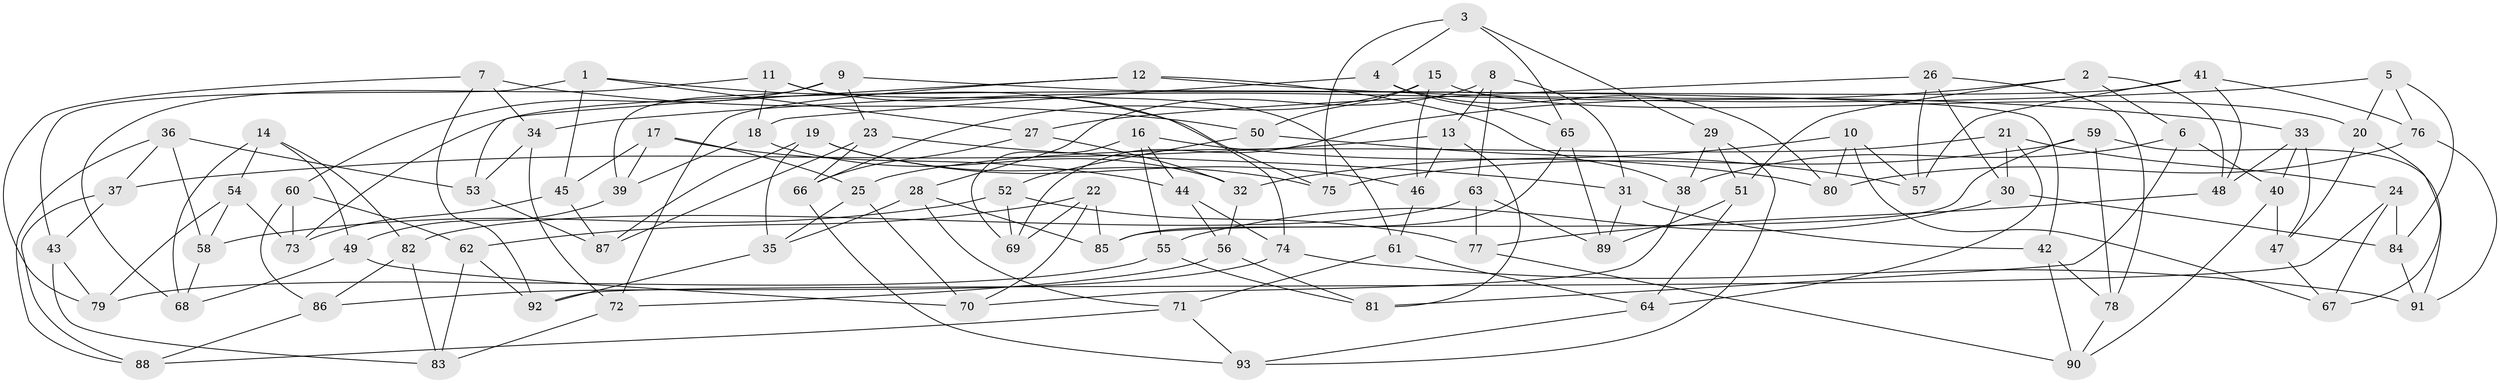 // coarse degree distribution, {6: 0.16363636363636364, 8: 0.10909090909090909, 7: 0.07272727272727272, 10: 0.01818181818181818, 5: 0.03636363636363636, 4: 0.5272727272727272, 9: 0.01818181818181818, 3: 0.05454545454545454}
// Generated by graph-tools (version 1.1) at 2025/20/03/04/25 18:20:47]
// undirected, 93 vertices, 186 edges
graph export_dot {
graph [start="1"]
  node [color=gray90,style=filled];
  1;
  2;
  3;
  4;
  5;
  6;
  7;
  8;
  9;
  10;
  11;
  12;
  13;
  14;
  15;
  16;
  17;
  18;
  19;
  20;
  21;
  22;
  23;
  24;
  25;
  26;
  27;
  28;
  29;
  30;
  31;
  32;
  33;
  34;
  35;
  36;
  37;
  38;
  39;
  40;
  41;
  42;
  43;
  44;
  45;
  46;
  47;
  48;
  49;
  50;
  51;
  52;
  53;
  54;
  55;
  56;
  57;
  58;
  59;
  60;
  61;
  62;
  63;
  64;
  65;
  66;
  67;
  68;
  69;
  70;
  71;
  72;
  73;
  74;
  75;
  76;
  77;
  78;
  79;
  80;
  81;
  82;
  83;
  84;
  85;
  86;
  87;
  88;
  89;
  90;
  91;
  92;
  93;
  1 -- 27;
  1 -- 75;
  1 -- 45;
  1 -- 43;
  2 -- 6;
  2 -- 51;
  2 -- 69;
  2 -- 48;
  3 -- 65;
  3 -- 75;
  3 -- 4;
  3 -- 29;
  4 -- 18;
  4 -- 80;
  4 -- 65;
  5 -- 20;
  5 -- 84;
  5 -- 76;
  5 -- 34;
  6 -- 38;
  6 -- 40;
  6 -- 81;
  7 -- 79;
  7 -- 50;
  7 -- 92;
  7 -- 34;
  8 -- 13;
  8 -- 63;
  8 -- 28;
  8 -- 31;
  9 -- 39;
  9 -- 60;
  9 -- 23;
  9 -- 42;
  10 -- 57;
  10 -- 80;
  10 -- 32;
  10 -- 67;
  11 -- 61;
  11 -- 18;
  11 -- 74;
  11 -- 68;
  12 -- 33;
  12 -- 53;
  12 -- 72;
  12 -- 38;
  13 -- 81;
  13 -- 46;
  13 -- 37;
  14 -- 54;
  14 -- 82;
  14 -- 68;
  14 -- 49;
  15 -- 46;
  15 -- 50;
  15 -- 20;
  15 -- 66;
  16 -- 69;
  16 -- 55;
  16 -- 80;
  16 -- 44;
  17 -- 44;
  17 -- 45;
  17 -- 39;
  17 -- 25;
  18 -- 32;
  18 -- 39;
  19 -- 75;
  19 -- 87;
  19 -- 35;
  19 -- 46;
  20 -- 47;
  20 -- 67;
  21 -- 25;
  21 -- 30;
  21 -- 64;
  21 -- 24;
  22 -- 70;
  22 -- 85;
  22 -- 69;
  22 -- 62;
  23 -- 31;
  23 -- 66;
  23 -- 87;
  24 -- 92;
  24 -- 67;
  24 -- 84;
  25 -- 70;
  25 -- 35;
  26 -- 27;
  26 -- 57;
  26 -- 30;
  26 -- 78;
  27 -- 66;
  27 -- 32;
  28 -- 85;
  28 -- 35;
  28 -- 71;
  29 -- 93;
  29 -- 38;
  29 -- 51;
  30 -- 84;
  30 -- 55;
  31 -- 42;
  31 -- 89;
  32 -- 56;
  33 -- 47;
  33 -- 40;
  33 -- 48;
  34 -- 53;
  34 -- 72;
  35 -- 92;
  36 -- 37;
  36 -- 88;
  36 -- 58;
  36 -- 53;
  37 -- 43;
  37 -- 88;
  38 -- 70;
  39 -- 49;
  40 -- 47;
  40 -- 90;
  41 -- 76;
  41 -- 48;
  41 -- 57;
  41 -- 73;
  42 -- 78;
  42 -- 90;
  43 -- 83;
  43 -- 79;
  44 -- 56;
  44 -- 74;
  45 -- 87;
  45 -- 73;
  46 -- 61;
  47 -- 67;
  48 -- 77;
  49 -- 68;
  49 -- 70;
  50 -- 57;
  50 -- 52;
  51 -- 89;
  51 -- 64;
  52 -- 58;
  52 -- 77;
  52 -- 69;
  53 -- 87;
  54 -- 58;
  54 -- 79;
  54 -- 73;
  55 -- 81;
  55 -- 79;
  56 -- 72;
  56 -- 81;
  58 -- 68;
  59 -- 78;
  59 -- 75;
  59 -- 91;
  59 -- 85;
  60 -- 73;
  60 -- 62;
  60 -- 86;
  61 -- 71;
  61 -- 64;
  62 -- 92;
  62 -- 83;
  63 -- 77;
  63 -- 82;
  63 -- 89;
  64 -- 93;
  65 -- 85;
  65 -- 89;
  66 -- 93;
  71 -- 93;
  71 -- 88;
  72 -- 83;
  74 -- 86;
  74 -- 91;
  76 -- 80;
  76 -- 91;
  77 -- 90;
  78 -- 90;
  82 -- 83;
  82 -- 86;
  84 -- 91;
  86 -- 88;
}
